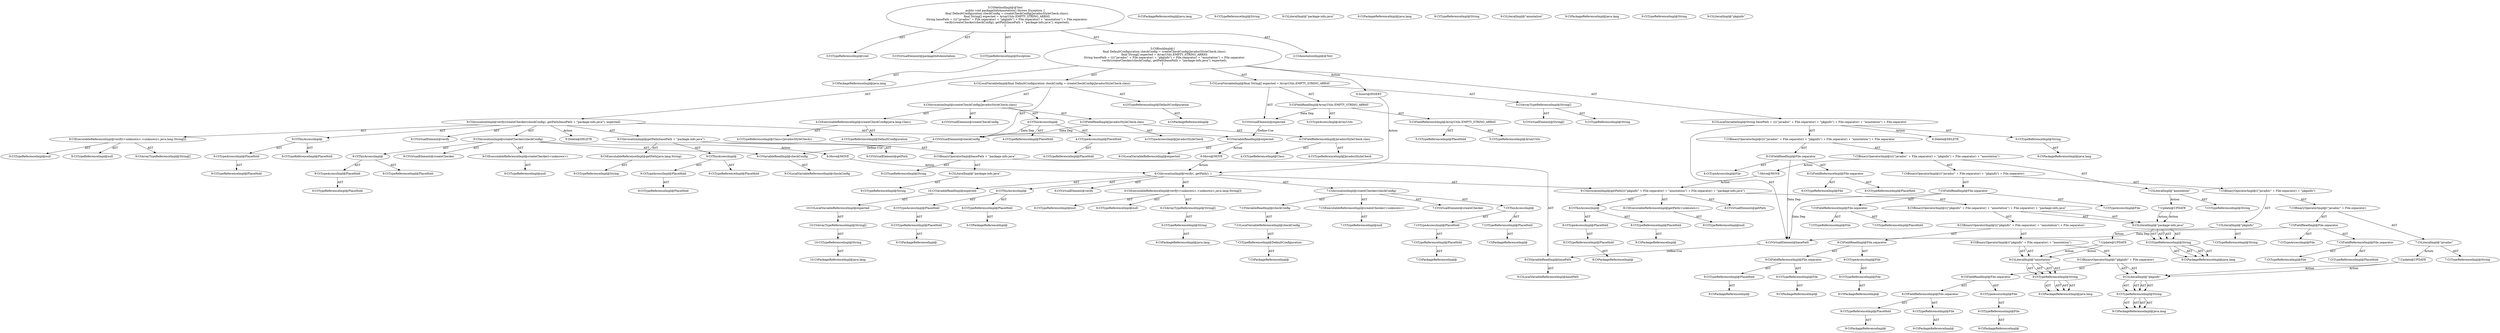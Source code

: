digraph "packageInfoAnnotation#?" {
0 [label="3:CtTypeReferenceImpl@void" shape=ellipse]
1 [label="3:CtVirtualElement@packageInfoAnnotation" shape=ellipse]
2 [label="3:CtTypeReferenceImpl@Exception" shape=ellipse]
3 [label="3:CtPackageReferenceImpl@java.lang" shape=ellipse]
4 [label="4:CtTypeReferenceImpl@DefaultConfiguration" shape=ellipse]
5 [label="4:CtPackageReferenceImpl@" shape=ellipse]
6 [label="4:CtExecutableReferenceImpl@createCheckConfig(java.lang.Class)" shape=ellipse]
7 [label="4:CtTypeReferenceImpl@DefaultConfiguration" shape=ellipse]
8 [label="4:CtTypeReferenceImpl@Class<JavadocStyleCheck>" shape=ellipse]
9 [label="4:CtVirtualElement@createCheckConfig" shape=ellipse]
10 [label="4:CtTypeAccessImpl@PlaceHold" shape=ellipse]
11 [label="4:CtTypeReferenceImpl@PlaceHold" shape=ellipse]
12 [label="4:CtThisAccessImpl@" shape=ellipse]
13 [label="4:CtTypeReferenceImpl@PlaceHold" shape=ellipse]
14 [label="4:CtFieldReferenceImpl@JavadocStyleCheck.class" shape=ellipse]
15 [label="4:CtTypeReferenceImpl@JavadocStyleCheck" shape=ellipse]
16 [label="4:CtTypeReferenceImpl@Class" shape=ellipse]
17 [label="4:CtFieldReadImpl@JavadocStyleCheck.class" shape=ellipse]
18 [label="4:CtTypeAccessImpl@JavadocStyleCheck" shape=ellipse]
19 [label="4:CtInvocationImpl@createCheckConfig(JavadocStyleCheck.class)" shape=ellipse]
20 [label="4:CtVirtualElement@checkConfig" shape=ellipse]
21 [label="4:CtLocalVariableImpl@final DefaultConfiguration checkConfig = createCheckConfig(JavadocStyleCheck.class)" shape=ellipse]
22 [label="5:CtVirtualElement@String[]" shape=ellipse]
23 [label="5:CtArrayTypeReferenceImpl@String[]" shape=ellipse]
24 [label="5:CtTypeReferenceImpl@String" shape=ellipse]
25 [label="5:CtFieldReferenceImpl@ArrayUtils.EMPTY_STRING_ARRAY" shape=ellipse]
26 [label="5:CtTypeReferenceImpl@ArrayUtils" shape=ellipse]
27 [label="5:CtTypeReferenceImpl@PlaceHold" shape=ellipse]
28 [label="5:CtFieldReadImpl@ArrayUtils.EMPTY_STRING_ARRAY" shape=ellipse]
29 [label="5:CtTypeAccessImpl@ArrayUtils" shape=ellipse]
30 [label="5:CtVirtualElement@expected" shape=ellipse]
31 [label="5:CtLocalVariableImpl@final String[] expected = ArrayUtils.EMPTY_STRING_ARRAY" shape=ellipse]
32 [label="6:CtTypeReferenceImpl@String" shape=ellipse]
33 [label="6:CtPackageReferenceImpl@java.lang" shape=ellipse]
34 [label="7:CtLiteralImpl@\"javadoc\"" shape=ellipse]
35 [label="7:CtTypeReferenceImpl@String" shape=ellipse]
36 [label="7:CtFieldReferenceImpl@File.separator" shape=ellipse]
37 [label="7:CtTypeReferenceImpl@File" shape=ellipse]
38 [label="7:CtTypeReferenceImpl@PlaceHold" shape=ellipse]
39 [label="7:CtFieldReadImpl@File.separator" shape=ellipse]
40 [label="7:CtTypeAccessImpl@File" shape=ellipse]
41 [label="7:CtBinaryOperatorImpl@(\"javadoc\" + File.separator)" shape=ellipse]
42 [label="7:CtLiteralImpl@\"pkginfo\"" shape=ellipse]
43 [label="7:CtTypeReferenceImpl@String" shape=ellipse]
44 [label="7:CtBinaryOperatorImpl@((\"javadoc\" + File.separator) + \"pkginfo\")" shape=ellipse]
45 [label="7:CtFieldReferenceImpl@File.separator" shape=ellipse]
46 [label="7:CtTypeReferenceImpl@File" shape=ellipse]
47 [label="7:CtTypeReferenceImpl@PlaceHold" shape=ellipse]
48 [label="7:CtFieldReadImpl@File.separator" shape=ellipse]
49 [label="7:CtTypeAccessImpl@File" shape=ellipse]
50 [label="7:CtBinaryOperatorImpl@(((\"javadoc\" + File.separator) + \"pkginfo\") + File.separator)" shape=ellipse]
51 [label="7:CtLiteralImpl@\"annotation\"" shape=ellipse]
52 [label="7:CtTypeReferenceImpl@String" shape=ellipse]
53 [label="7:CtBinaryOperatorImpl@((((\"javadoc\" + File.separator) + \"pkginfo\") + File.separator) + \"annotation\")" shape=ellipse]
54 [label="8:CtFieldReferenceImpl@File.separator" shape=ellipse]
55 [label="8:CtTypeReferenceImpl@File" shape=ellipse]
56 [label="8:CtTypeReferenceImpl@PlaceHold" shape=ellipse]
57 [label="8:CtFieldReadImpl@File.separator" shape=ellipse]
58 [label="8:CtTypeAccessImpl@File" shape=ellipse]
59 [label="7:CtBinaryOperatorImpl@((((\"javadoc\" + File.separator) + \"pkginfo\") + File.separator) + \"annotation\") + File.separator" shape=ellipse]
60 [label="6:CtVirtualElement@basePath" shape=ellipse]
61 [label="6:CtLocalVariableImpl@String basePath = ((((\"javadoc\" + File.separator) + \"pkginfo\") + File.separator) + \"annotation\") + File.separator" shape=ellipse]
62 [label="9:CtExecutableReferenceImpl@verify(<unknown>,<unknown>,java.lang.String[])" shape=ellipse]
63 [label="9:CtTypeReferenceImpl@null" shape=ellipse]
64 [label="9:CtTypeReferenceImpl@null" shape=ellipse]
65 [label="9:CtArrayTypeReferenceImpl@String[]" shape=ellipse]
66 [label="9:CtVirtualElement@verify" shape=ellipse]
67 [label="9:CtTypeAccessImpl@PlaceHold" shape=ellipse]
68 [label="9:CtTypeReferenceImpl@PlaceHold" shape=ellipse]
69 [label="9:CtThisAccessImpl@" shape=ellipse]
70 [label="9:CtTypeReferenceImpl@PlaceHold" shape=ellipse]
71 [label="9:CtExecutableReferenceImpl@createChecker(<unknown>)" shape=ellipse]
72 [label="9:CtTypeReferenceImpl@null" shape=ellipse]
73 [label="9:CtVirtualElement@createChecker" shape=ellipse]
74 [label="9:CtTypeAccessImpl@PlaceHold" shape=ellipse]
75 [label="9:CtTypeReferenceImpl@PlaceHold" shape=ellipse]
76 [label="9:CtThisAccessImpl@" shape=ellipse]
77 [label="9:CtTypeReferenceImpl@PlaceHold" shape=ellipse]
78 [label="9:CtVariableReadImpl@checkConfig" shape=ellipse]
79 [label="9:CtLocalVariableReferenceImpl@checkConfig" shape=ellipse]
80 [label="9:CtInvocationImpl@createChecker(checkConfig)" shape=ellipse]
81 [label="9:CtExecutableReferenceImpl@getPath(java.lang.String)" shape=ellipse]
82 [label="9:CtTypeReferenceImpl@String" shape=ellipse]
83 [label="9:CtVirtualElement@getPath" shape=ellipse]
84 [label="9:CtTypeAccessImpl@PlaceHold" shape=ellipse]
85 [label="9:CtTypeReferenceImpl@PlaceHold" shape=ellipse]
86 [label="9:CtThisAccessImpl@" shape=ellipse]
87 [label="9:CtTypeReferenceImpl@PlaceHold" shape=ellipse]
88 [label="9:CtVariableReadImpl@basePath" shape=ellipse]
89 [label="9:CtLocalVariableReferenceImpl@basePath" shape=ellipse]
90 [label="9:CtLiteralImpl@\"package-info.java\"" shape=ellipse]
91 [label="9:CtTypeReferenceImpl@String" shape=ellipse]
92 [label="9:CtBinaryOperatorImpl@basePath + \"package-info.java\"" shape=ellipse]
93 [label="9:CtTypeReferenceImpl@String" shape=ellipse]
94 [label="9:CtInvocationImpl@getPath(basePath + \"package-info.java\")" shape=ellipse]
95 [label="9:CtVariableReadImpl@expected" shape=ellipse]
96 [label="9:CtLocalVariableReferenceImpl@expected" shape=ellipse]
97 [label="9:CtInvocationImpl@verify(createChecker(checkConfig), getPath(basePath + \"package-info.java\"), expected)" shape=ellipse]
98 [label="3:CtBlockImpl@\{
    final DefaultConfiguration checkConfig = createCheckConfig(JavadocStyleCheck.class);
    final String[] expected = ArrayUtils.EMPTY_STRING_ARRAY;
    String basePath = ((((\"javadoc\" + File.separator) + \"pkginfo\") + File.separator) + \"annotation\") + File.separator;
    verify(createChecker(checkConfig), getPath(basePath + \"package-info.java\"), expected);
\}" shape=ellipse]
99 [label="3:CtMethodImpl@@Test
public void packageInfoAnnotation() throws Exception \{
    final DefaultConfiguration checkConfig = createCheckConfig(JavadocStyleCheck.class);
    final String[] expected = ArrayUtils.EMPTY_STRING_ARRAY;
    String basePath = ((((\"javadoc\" + File.separator) + \"pkginfo\") + File.separator) + \"annotation\") + File.separator;
    verify(createChecker(checkConfig), getPath(basePath + \"package-info.java\"), expected);
\}" shape=ellipse]
100 [label="2:CtAnnotationImpl@@Test" shape=ellipse]
101 [label="7:Update@UPDATE" shape=ellipse]
102 [label="9:CtPackageReferenceImpl@java.lang" shape=ellipse]
103 [label="9:CtTypeReferenceImpl@String" shape=ellipse]
104 [label="9:CtLiteralImpl@\"package-info.java\"" shape=ellipse]
105 [label="7:Update@UPDATE" shape=ellipse]
106 [label="9:CtPackageReferenceImpl@java.lang" shape=ellipse]
107 [label="9:CtTypeReferenceImpl@String" shape=ellipse]
108 [label="9:CtLiteralImpl@\"annotation\"" shape=ellipse]
109 [label="7:Update@UPDATE" shape=ellipse]
110 [label="9:CtPackageReferenceImpl@java.lang" shape=ellipse]
111 [label="9:CtTypeReferenceImpl@String" shape=ellipse]
112 [label="9:CtLiteralImpl@\"pkginfo\"" shape=ellipse]
113 [label="6:Delete@DELETE" shape=ellipse]
114 [label="9:Delete@DELETE" shape=ellipse]
115 [label="6:Insert@INSERT" shape=ellipse]
116 [label="6:CtPackageReferenceImpl@" shape=ellipse]
117 [label="6:CtTypeReferenceImpl@PlaceHold" shape=ellipse]
118 [label="6:CtPackageReferenceImpl@" shape=ellipse]
119 [label="6:CtTypeReferenceImpl@PlaceHold" shape=ellipse]
120 [label="6:CtTypeAccessImpl@PlaceHold" shape=ellipse]
121 [label="6:CtThisAccessImpl@" shape=ellipse]
122 [label="6:CtTypeReferenceImpl@null" shape=ellipse]
123 [label="6:CtTypeReferenceImpl@null" shape=ellipse]
124 [label="6:CtPackageReferenceImpl@java.lang" shape=ellipse]
125 [label="6:CtTypeReferenceImpl@String" shape=ellipse]
126 [label="6:CtArrayTypeReferenceImpl@String[]" shape=ellipse]
127 [label="6:CtExecutableReferenceImpl@verify(<unknown>,<unknown>,java.lang.String[])" shape=ellipse]
128 [label="7:CtPackageReferenceImpl@" shape=ellipse]
129 [label="7:CtTypeReferenceImpl@PlaceHold" shape=ellipse]
130 [label="7:CtPackageReferenceImpl@" shape=ellipse]
131 [label="7:CtTypeReferenceImpl@PlaceHold" shape=ellipse]
132 [label="7:CtTypeAccessImpl@PlaceHold" shape=ellipse]
133 [label="7:CtThisAccessImpl@" shape=ellipse]
134 [label="7:CtTypeReferenceImpl@null" shape=ellipse]
135 [label="7:CtExecutableReferenceImpl@createChecker(<unknown>)" shape=ellipse]
136 [label="7:CtPackageReferenceImpl@" shape=ellipse]
137 [label="7:CtTypeReferenceImpl@DefaultConfiguration" shape=ellipse]
138 [label="7:CtLocalVariableReferenceImpl@checkConfig" shape=ellipse]
139 [label="7:CtVariableReadImpl@checkConfig" shape=ellipse]
140 [label="7:CtInvocationImpl@createChecker(checkConfig)" shape=ellipse]
141 [label="7:CtVirtualElement@createChecker" shape=ellipse]
142 [label="8:CtPackageReferenceImpl@" shape=ellipse]
143 [label="8:CtTypeReferenceImpl@PlaceHold" shape=ellipse]
144 [label="8:CtPackageReferenceImpl@" shape=ellipse]
145 [label="8:CtTypeReferenceImpl@PlaceHold" shape=ellipse]
146 [label="8:CtTypeAccessImpl@PlaceHold" shape=ellipse]
147 [label="8:CtThisAccessImpl@" shape=ellipse]
148 [label="8:CtTypeReferenceImpl@null" shape=ellipse]
149 [label="8:CtExecutableReferenceImpl@getPath(<unknown>)" shape=ellipse]
150 [label="9:CtPackageReferenceImpl@java.lang" shape=ellipse]
151 [label="9:CtTypeReferenceImpl@String" shape=ellipse]
152 [label="9:CtLiteralImpl@\"pkginfo\"" shape=ellipse]
153 [label="9:CtPackageReferenceImpl@" shape=ellipse]
154 [label="9:CtTypeReferenceImpl@File" shape=ellipse]
155 [label="9:CtTypeAccessImpl@File" shape=ellipse]
156 [label="9:CtPackageReferenceImpl@" shape=ellipse]
157 [label="9:CtTypeReferenceImpl@File" shape=ellipse]
158 [label="9:CtPackageReferenceImpl@" shape=ellipse]
159 [label="9:CtTypeReferenceImpl@PlaceHold" shape=ellipse]
160 [label="9:CtFieldReferenceImpl@File.separator" shape=ellipse]
161 [label="9:CtFieldReadImpl@File.separator" shape=ellipse]
162 [label="9:CtBinaryOperatorImpl@(\"pkginfo\" + File.separator)" shape=ellipse]
163 [label="9:CtPackageReferenceImpl@java.lang" shape=ellipse]
164 [label="9:CtTypeReferenceImpl@String" shape=ellipse]
165 [label="9:CtLiteralImpl@\"annotation\"" shape=ellipse]
166 [label="9:CtBinaryOperatorImpl@((\"pkginfo\" + File.separator) + \"annotation\")" shape=ellipse]
167 [label="9:CtPackageReferenceImpl@" shape=ellipse]
168 [label="9:CtTypeReferenceImpl@File" shape=ellipse]
169 [label="9:CtTypeAccessImpl@File" shape=ellipse]
170 [label="9:CtPackageReferenceImpl@" shape=ellipse]
171 [label="9:CtTypeReferenceImpl@File" shape=ellipse]
172 [label="9:CtPackageReferenceImpl@" shape=ellipse]
173 [label="9:CtTypeReferenceImpl@PlaceHold" shape=ellipse]
174 [label="9:CtFieldReferenceImpl@File.separator" shape=ellipse]
175 [label="9:CtFieldReadImpl@File.separator" shape=ellipse]
176 [label="9:CtBinaryOperatorImpl@(((\"pkginfo\" + File.separator) + \"annotation\") + File.separator)" shape=ellipse]
177 [label="9:CtPackageReferenceImpl@java.lang" shape=ellipse]
178 [label="9:CtTypeReferenceImpl@String" shape=ellipse]
179 [label="9:CtLiteralImpl@\"package-info.java\"" shape=ellipse]
180 [label="9:CtBinaryOperatorImpl@(((\"pkginfo\" + File.separator) + \"annotation\") + File.separator) + \"package-info.java\"" shape=ellipse]
181 [label="8:CtInvocationImpl@getPath((((\"pkginfo\" + File.separator) + \"annotation\") + File.separator) + \"package-info.java\")" shape=ellipse]
182 [label="8:CtVirtualElement@getPath" shape=ellipse]
183 [label="10:CtPackageReferenceImpl@java.lang" shape=ellipse]
184 [label="10:CtTypeReferenceImpl@String" shape=ellipse]
185 [label="10:CtArrayTypeReferenceImpl@String[]" shape=ellipse]
186 [label="10:CtLocalVariableReferenceImpl@expected" shape=ellipse]
187 [label="10:CtVariableReadImpl@expected" shape=ellipse]
188 [label="6:CtInvocationImpl@verify(, getPath(), )" shape=ellipse]
189 [label="6:CtVirtualElement@verify" shape=ellipse]
190 [label="9:Move@MOVE" shape=ellipse]
191 [label="9:Move@MOVE" shape=ellipse]
192 [label="7:Move@MOVE" shape=ellipse]
2 -> 3 [label="AST"];
4 -> 5 [label="AST"];
6 -> 7 [label="AST"];
6 -> 8 [label="AST"];
10 -> 11 [label="AST"];
12 -> 13 [label="AST"];
12 -> 10 [label="AST"];
12 -> 20 [label="Data Dep"];
14 -> 15 [label="AST"];
14 -> 16 [label="AST"];
17 -> 18 [label="AST"];
17 -> 14 [label="AST"];
17 -> 20 [label="Data Dep"];
19 -> 9 [label="AST"];
19 -> 12 [label="AST"];
19 -> 6 [label="AST"];
19 -> 17 [label="AST"];
20 -> 78 [label="Define-Use"];
21 -> 20 [label="AST"];
21 -> 4 [label="AST"];
21 -> 19 [label="AST"];
23 -> 22 [label="AST"];
23 -> 24 [label="AST"];
25 -> 26 [label="AST"];
25 -> 27 [label="AST"];
28 -> 29 [label="AST"];
28 -> 25 [label="AST"];
28 -> 30 [label="Data Dep"];
30 -> 95 [label="Define-Use"];
31 -> 30 [label="AST"];
31 -> 23 [label="AST"];
31 -> 28 [label="AST"];
32 -> 33 [label="AST"];
34 -> 35 [label="AST"];
34 -> 109 [label="Action"];
36 -> 37 [label="AST"];
36 -> 38 [label="AST"];
39 -> 40 [label="AST"];
39 -> 36 [label="AST"];
39 -> 60 [label="Data Dep"];
41 -> 34 [label="AST"];
41 -> 39 [label="AST"];
42 -> 43 [label="AST"];
42 -> 105 [label="Action"];
44 -> 41 [label="AST"];
44 -> 42 [label="AST"];
45 -> 46 [label="AST"];
45 -> 47 [label="AST"];
48 -> 49 [label="AST"];
48 -> 45 [label="AST"];
48 -> 60 [label="Data Dep"];
50 -> 44 [label="AST"];
50 -> 48 [label="AST"];
51 -> 52 [label="AST"];
51 -> 101 [label="Action"];
53 -> 50 [label="AST"];
53 -> 51 [label="AST"];
53 -> 192 [label="Action"];
54 -> 55 [label="AST"];
54 -> 56 [label="AST"];
57 -> 58 [label="AST"];
57 -> 54 [label="AST"];
57 -> 60 [label="Data Dep"];
59 -> 53 [label="AST"];
59 -> 57 [label="AST"];
60 -> 88 [label="Define-Use"];
61 -> 60 [label="AST"];
61 -> 32 [label="AST"];
61 -> 59 [label="AST"];
61 -> 113 [label="Action"];
62 -> 63 [label="AST"];
62 -> 64 [label="AST"];
62 -> 65 [label="AST"];
67 -> 68 [label="AST"];
69 -> 70 [label="AST"];
69 -> 67 [label="AST"];
71 -> 72 [label="AST"];
74 -> 75 [label="AST"];
76 -> 77 [label="AST"];
76 -> 74 [label="AST"];
78 -> 79 [label="AST"];
80 -> 73 [label="AST"];
80 -> 76 [label="AST"];
80 -> 71 [label="AST"];
80 -> 78 [label="AST"];
80 -> 190 [label="Action"];
81 -> 82 [label="AST"];
84 -> 85 [label="AST"];
86 -> 87 [label="AST"];
86 -> 84 [label="AST"];
88 -> 89 [label="AST"];
90 -> 91 [label="AST"];
92 -> 93 [label="AST"];
92 -> 88 [label="AST"];
92 -> 90 [label="AST"];
94 -> 83 [label="AST"];
94 -> 86 [label="AST"];
94 -> 81 [label="AST"];
94 -> 92 [label="AST"];
95 -> 96 [label="AST"];
95 -> 191 [label="Action"];
97 -> 66 [label="AST"];
97 -> 69 [label="AST"];
97 -> 62 [label="AST"];
97 -> 80 [label="AST"];
97 -> 94 [label="AST"];
97 -> 95 [label="AST"];
97 -> 114 [label="Action"];
98 -> 21 [label="AST"];
98 -> 31 [label="AST"];
98 -> 61 [label="AST"];
98 -> 97 [label="AST"];
98 -> 115 [label="Action"];
99 -> 1 [label="AST"];
99 -> 100 [label="AST"];
99 -> 0 [label="AST"];
99 -> 2 [label="AST"];
99 -> 98 [label="AST"];
101 -> 179 [label="Action"];
101 -> 179 [label="Action"];
178 -> 177 [label="AST"];
178 -> 177 [label="AST"];
179 -> 178 [label="AST"];
179 -> 178 [label="AST"];
105 -> 165 [label="Action"];
105 -> 165 [label="Action"];
164 -> 163 [label="AST"];
164 -> 163 [label="AST"];
165 -> 164 [label="AST"];
165 -> 164 [label="AST"];
109 -> 152 [label="Action"];
109 -> 152 [label="Action"];
151 -> 150 [label="AST"];
151 -> 150 [label="AST"];
152 -> 151 [label="AST"];
152 -> 151 [label="AST"];
115 -> 188 [label="Action"];
117 -> 116 [label="AST"];
119 -> 118 [label="AST"];
120 -> 119 [label="AST"];
121 -> 117 [label="AST"];
121 -> 120 [label="AST"];
125 -> 124 [label="AST"];
126 -> 125 [label="AST"];
127 -> 122 [label="AST"];
127 -> 123 [label="AST"];
127 -> 126 [label="AST"];
129 -> 128 [label="AST"];
131 -> 130 [label="AST"];
132 -> 131 [label="AST"];
133 -> 129 [label="AST"];
133 -> 132 [label="AST"];
135 -> 134 [label="AST"];
137 -> 136 [label="AST"];
138 -> 137 [label="AST"];
139 -> 138 [label="AST"];
140 -> 141 [label="AST"];
140 -> 133 [label="AST"];
140 -> 135 [label="AST"];
140 -> 139 [label="AST"];
143 -> 142 [label="AST"];
145 -> 144 [label="AST"];
146 -> 145 [label="AST"];
147 -> 143 [label="AST"];
147 -> 146 [label="AST"];
149 -> 148 [label="AST"];
151 -> 150 [label="AST"];
151 -> 150 [label="AST"];
152 -> 151 [label="AST"];
152 -> 151 [label="AST"];
154 -> 153 [label="AST"];
155 -> 154 [label="AST"];
157 -> 156 [label="AST"];
159 -> 158 [label="AST"];
160 -> 157 [label="AST"];
160 -> 159 [label="AST"];
161 -> 155 [label="AST"];
161 -> 160 [label="AST"];
162 -> 152 [label="AST"];
162 -> 152 [label="AST"];
162 -> 161 [label="AST"];
164 -> 163 [label="AST"];
164 -> 163 [label="AST"];
165 -> 164 [label="AST"];
165 -> 164 [label="AST"];
166 -> 162 [label="AST"];
166 -> 165 [label="AST"];
166 -> 165 [label="AST"];
168 -> 167 [label="AST"];
169 -> 168 [label="AST"];
171 -> 170 [label="AST"];
173 -> 172 [label="AST"];
174 -> 171 [label="AST"];
174 -> 173 [label="AST"];
175 -> 169 [label="AST"];
175 -> 174 [label="AST"];
176 -> 166 [label="AST"];
176 -> 175 [label="AST"];
178 -> 177 [label="AST"];
178 -> 177 [label="AST"];
179 -> 178 [label="AST"];
179 -> 178 [label="AST"];
180 -> 176 [label="AST"];
180 -> 179 [label="AST"];
180 -> 179 [label="AST"];
181 -> 182 [label="AST"];
181 -> 147 [label="AST"];
181 -> 149 [label="AST"];
181 -> 180 [label="AST"];
184 -> 183 [label="AST"];
185 -> 184 [label="AST"];
186 -> 185 [label="AST"];
187 -> 186 [label="AST"];
188 -> 189 [label="AST"];
188 -> 121 [label="AST"];
188 -> 127 [label="AST"];
188 -> 140 [label="AST"];
188 -> 181 [label="AST"];
188 -> 187 [label="AST"];
190 -> 188 [label="Action"];
191 -> 188 [label="Action"];
192 -> 181 [label="Action"];
}